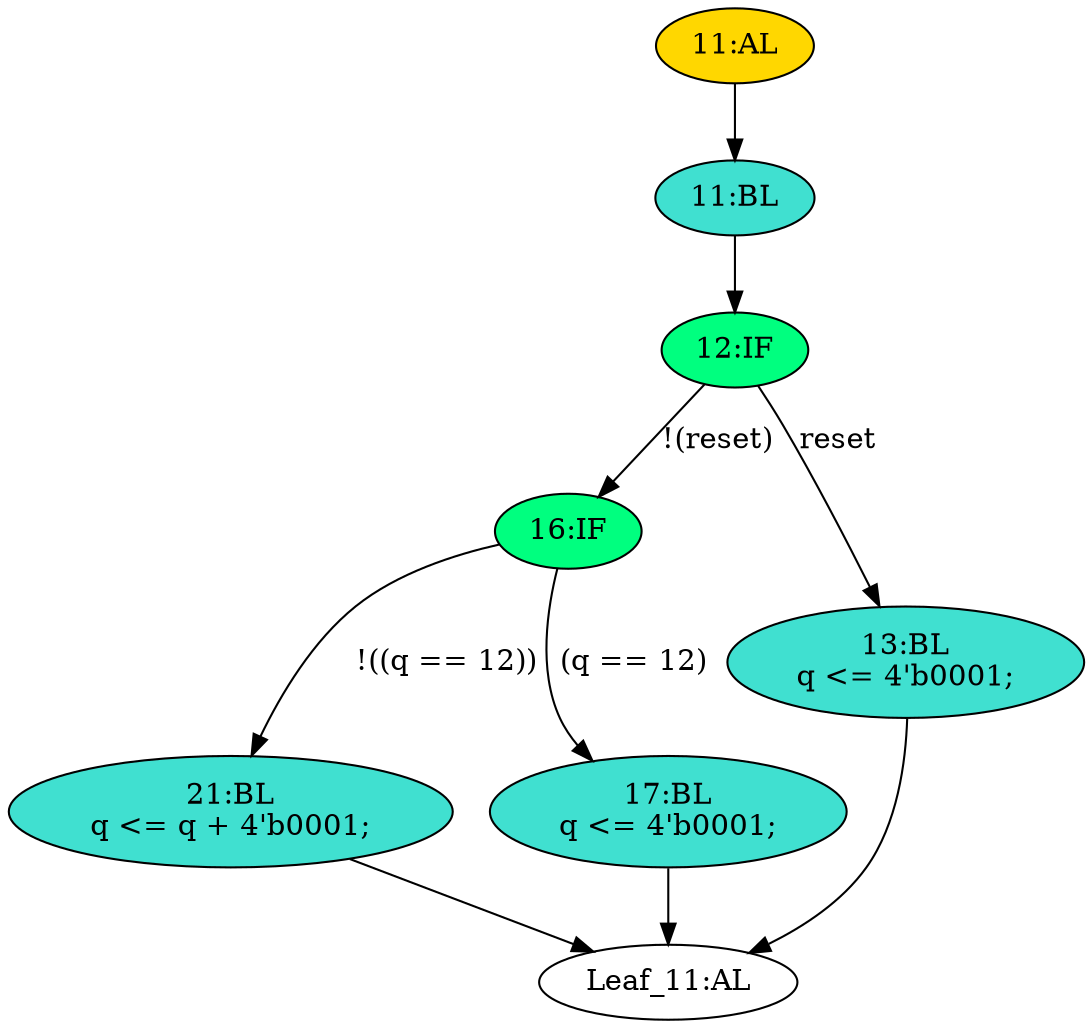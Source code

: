 strict digraph "" {
	node [label="\N"];
	"16:IF"	[ast="<pyverilog.vparser.ast.IfStatement object at 0x7ff939d6c3d0>",
		fillcolor=springgreen,
		label="16:IF",
		statements="[]",
		style=filled,
		typ=IfStatement];
	"21:BL"	[ast="<pyverilog.vparser.ast.Block object at 0x7ff939d6c510>",
		fillcolor=turquoise,
		label="21:BL
q <= q + 4'b0001;",
		statements="[<pyverilog.vparser.ast.NonblockingSubstitution object at 0x7ff939d6c550>]",
		style=filled,
		typ=Block];
	"16:IF" -> "21:BL"	[cond="['q']",
		label="!((q == 12))",
		lineno=16];
	"17:BL"	[ast="<pyverilog.vparser.ast.Block object at 0x7ff939d6c790>",
		fillcolor=turquoise,
		label="17:BL
q <= 4'b0001;",
		statements="[<pyverilog.vparser.ast.NonblockingSubstitution object at 0x7ff939d6c7d0>]",
		style=filled,
		typ=Block];
	"16:IF" -> "17:BL"	[cond="['q']",
		label="(q == 12)",
		lineno=16];
	"Leaf_11:AL"	[def_var="['q']",
		label="Leaf_11:AL"];
	"21:BL" -> "Leaf_11:AL"	[cond="[]",
		lineno=None];
	"12:IF"	[ast="<pyverilog.vparser.ast.IfStatement object at 0x7ff939d6c9d0>",
		fillcolor=springgreen,
		label="12:IF",
		statements="[]",
		style=filled,
		typ=IfStatement];
	"12:IF" -> "16:IF"	[cond="['reset']",
		label="!(reset)",
		lineno=12];
	"13:BL"	[ast="<pyverilog.vparser.ast.Block object at 0x7ff939d6ca10>",
		fillcolor=turquoise,
		label="13:BL
q <= 4'b0001;",
		statements="[<pyverilog.vparser.ast.NonblockingSubstitution object at 0x7ff939d6ca50>]",
		style=filled,
		typ=Block];
	"12:IF" -> "13:BL"	[cond="['reset']",
		label=reset,
		lineno=12];
	"17:BL" -> "Leaf_11:AL"	[cond="[]",
		lineno=None];
	"11:BL"	[ast="<pyverilog.vparser.ast.Block object at 0x7ff939d6cc10>",
		fillcolor=turquoise,
		label="11:BL",
		statements="[]",
		style=filled,
		typ=Block];
	"11:BL" -> "12:IF"	[cond="[]",
		lineno=None];
	"13:BL" -> "Leaf_11:AL"	[cond="[]",
		lineno=None];
	"11:AL"	[ast="<pyverilog.vparser.ast.Always object at 0x7ff939d6cc90>",
		clk_sens=True,
		fillcolor=gold,
		label="11:AL",
		sens="['clk']",
		statements="[]",
		style=filled,
		typ=Always,
		use_var="['reset', 'q']"];
	"11:AL" -> "11:BL"	[cond="[]",
		lineno=None];
}
